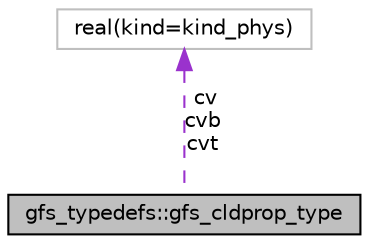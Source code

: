 digraph "gfs_typedefs::gfs_cldprop_type"
{
  edge [fontname="Helvetica",fontsize="10",labelfontname="Helvetica",labelfontsize="10"];
  node [fontname="Helvetica",fontsize="10",shape=record];
  Node1 [label="gfs_typedefs::gfs_cldprop_type",height=0.2,width=0.4,color="black", fillcolor="grey75", style="filled", fontcolor="black"];
  Node2 -> Node1 [dir="back",color="darkorchid3",fontsize="10",style="dashed",label=" cv\ncvb\ncvt" ,fontname="Helvetica"];
  Node2 [label="real(kind=kind_phys)",height=0.2,width=0.4,color="grey75", fillcolor="white", style="filled"];
}
